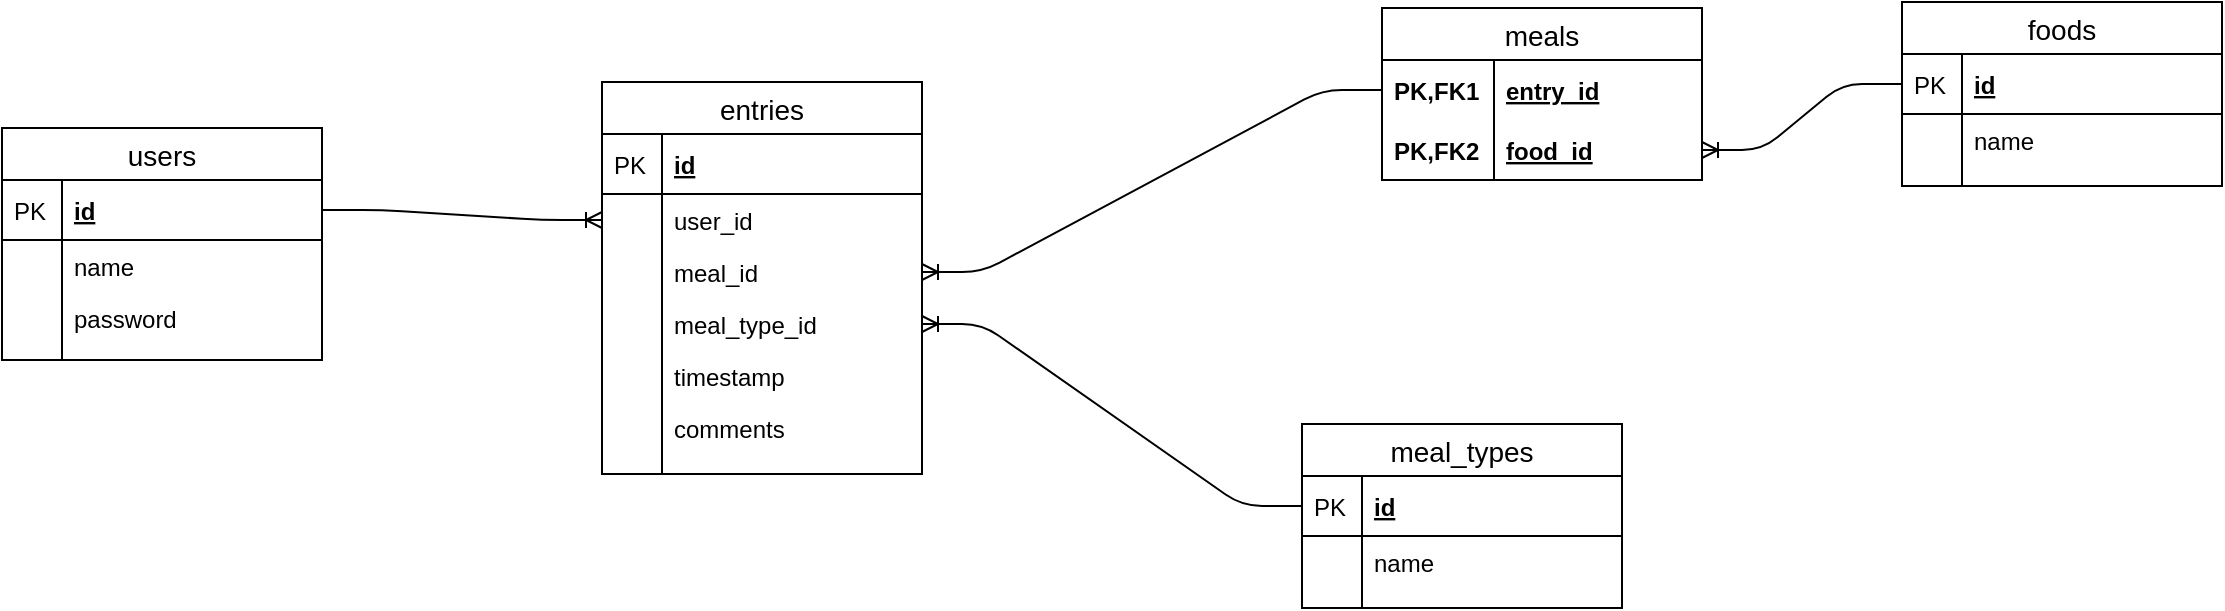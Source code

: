 <mxfile version="13.1.3" type="device"><diagram id="AUSp3-VLIz32UvZofQP3" name="Page-1"><mxGraphModel dx="1422" dy="794" grid="1" gridSize="10" guides="1" tooltips="1" connect="1" arrows="1" fold="1" page="1" pageScale="1" pageWidth="1920" pageHeight="1200" math="0" shadow="0"><root><mxCell id="0"/><mxCell id="1" parent="0"/><mxCell id="so7GtZIoi6t5G-OWX2BE-1" value="entries" style="swimlane;fontStyle=0;childLayout=stackLayout;horizontal=1;startSize=26;horizontalStack=0;resizeParent=1;resizeParentMax=0;resizeLast=0;collapsible=1;marginBottom=0;align=center;fontSize=14;" parent="1" vertex="1"><mxGeometry x="490" y="337" width="160" height="196" as="geometry"/></mxCell><mxCell id="so7GtZIoi6t5G-OWX2BE-2" value="id" style="shape=partialRectangle;top=0;left=0;right=0;bottom=1;align=left;verticalAlign=middle;fillColor=none;spacingLeft=34;spacingRight=4;overflow=hidden;rotatable=0;points=[[0,0.5],[1,0.5]];portConstraint=eastwest;dropTarget=0;fontStyle=5;fontSize=12;" parent="so7GtZIoi6t5G-OWX2BE-1" vertex="1"><mxGeometry y="26" width="160" height="30" as="geometry"/></mxCell><mxCell id="so7GtZIoi6t5G-OWX2BE-3" value="PK" style="shape=partialRectangle;top=0;left=0;bottom=0;fillColor=none;align=left;verticalAlign=middle;spacingLeft=4;spacingRight=4;overflow=hidden;rotatable=0;points=[];portConstraint=eastwest;part=1;fontSize=12;" parent="so7GtZIoi6t5G-OWX2BE-2" vertex="1" connectable="0"><mxGeometry width="30" height="30" as="geometry"/></mxCell><mxCell id="so7GtZIoi6t5G-OWX2BE-4" value="user_id" style="shape=partialRectangle;top=0;left=0;right=0;bottom=0;align=left;verticalAlign=top;fillColor=none;spacingLeft=34;spacingRight=4;overflow=hidden;rotatable=0;points=[[0,0.5],[1,0.5]];portConstraint=eastwest;dropTarget=0;fontSize=12;" parent="so7GtZIoi6t5G-OWX2BE-1" vertex="1"><mxGeometry y="56" width="160" height="26" as="geometry"/></mxCell><mxCell id="so7GtZIoi6t5G-OWX2BE-5" value="" style="shape=partialRectangle;top=0;left=0;bottom=0;fillColor=none;align=left;verticalAlign=top;spacingLeft=4;spacingRight=4;overflow=hidden;rotatable=0;points=[];portConstraint=eastwest;part=1;fontSize=12;" parent="so7GtZIoi6t5G-OWX2BE-4" vertex="1" connectable="0"><mxGeometry width="30" height="26" as="geometry"/></mxCell><mxCell id="1WoCbwqf0UjiaoNfpJb4-1" value="meal_id&#xA;" style="shape=partialRectangle;top=0;left=0;right=0;bottom=0;align=left;verticalAlign=top;fillColor=none;spacingLeft=34;spacingRight=4;overflow=hidden;rotatable=0;points=[[0,0.5],[1,0.5]];portConstraint=eastwest;dropTarget=0;fontSize=12;" vertex="1" parent="so7GtZIoi6t5G-OWX2BE-1"><mxGeometry y="82" width="160" height="26" as="geometry"/></mxCell><mxCell id="1WoCbwqf0UjiaoNfpJb4-2" value="" style="shape=partialRectangle;top=0;left=0;bottom=0;fillColor=none;align=left;verticalAlign=top;spacingLeft=4;spacingRight=4;overflow=hidden;rotatable=0;points=[];portConstraint=eastwest;part=1;fontSize=12;" vertex="1" connectable="0" parent="1WoCbwqf0UjiaoNfpJb4-1"><mxGeometry width="30" height="26" as="geometry"/></mxCell><mxCell id="1WoCbwqf0UjiaoNfpJb4-3" value="meal_type_id" style="shape=partialRectangle;top=0;left=0;right=0;bottom=0;align=left;verticalAlign=top;fillColor=none;spacingLeft=34;spacingRight=4;overflow=hidden;rotatable=0;points=[[0,0.5],[1,0.5]];portConstraint=eastwest;dropTarget=0;fontSize=12;" vertex="1" parent="so7GtZIoi6t5G-OWX2BE-1"><mxGeometry y="108" width="160" height="26" as="geometry"/></mxCell><mxCell id="1WoCbwqf0UjiaoNfpJb4-4" value="" style="shape=partialRectangle;top=0;left=0;bottom=0;fillColor=none;align=left;verticalAlign=top;spacingLeft=4;spacingRight=4;overflow=hidden;rotatable=0;points=[];portConstraint=eastwest;part=1;fontSize=12;" vertex="1" connectable="0" parent="1WoCbwqf0UjiaoNfpJb4-3"><mxGeometry width="30" height="26" as="geometry"/></mxCell><mxCell id="so7GtZIoi6t5G-OWX2BE-6" value="timestamp" style="shape=partialRectangle;top=0;left=0;right=0;bottom=0;align=left;verticalAlign=top;fillColor=none;spacingLeft=34;spacingRight=4;overflow=hidden;rotatable=0;points=[[0,0.5],[1,0.5]];portConstraint=eastwest;dropTarget=0;fontSize=12;" parent="so7GtZIoi6t5G-OWX2BE-1" vertex="1"><mxGeometry y="134" width="160" height="26" as="geometry"/></mxCell><mxCell id="so7GtZIoi6t5G-OWX2BE-7" value="" style="shape=partialRectangle;top=0;left=0;bottom=0;fillColor=none;align=left;verticalAlign=top;spacingLeft=4;spacingRight=4;overflow=hidden;rotatable=0;points=[];portConstraint=eastwest;part=1;fontSize=12;" parent="so7GtZIoi6t5G-OWX2BE-6" vertex="1" connectable="0"><mxGeometry width="30" height="26" as="geometry"/></mxCell><mxCell id="so7GtZIoi6t5G-OWX2BE-38" value="comments" style="shape=partialRectangle;top=0;left=0;right=0;bottom=0;align=left;verticalAlign=top;fillColor=none;spacingLeft=34;spacingRight=4;overflow=hidden;rotatable=0;points=[[0,0.5],[1,0.5]];portConstraint=eastwest;dropTarget=0;fontSize=12;" parent="so7GtZIoi6t5G-OWX2BE-1" vertex="1"><mxGeometry y="160" width="160" height="26" as="geometry"/></mxCell><mxCell id="so7GtZIoi6t5G-OWX2BE-39" value="" style="shape=partialRectangle;top=0;left=0;bottom=0;fillColor=none;align=left;verticalAlign=top;spacingLeft=4;spacingRight=4;overflow=hidden;rotatable=0;points=[];portConstraint=eastwest;part=1;fontSize=12;" parent="so7GtZIoi6t5G-OWX2BE-38" vertex="1" connectable="0"><mxGeometry width="30" height="26" as="geometry"/></mxCell><mxCell id="so7GtZIoi6t5G-OWX2BE-10" value="" style="shape=partialRectangle;top=0;left=0;right=0;bottom=0;align=left;verticalAlign=top;fillColor=none;spacingLeft=34;spacingRight=4;overflow=hidden;rotatable=0;points=[[0,0.5],[1,0.5]];portConstraint=eastwest;dropTarget=0;fontSize=12;" parent="so7GtZIoi6t5G-OWX2BE-1" vertex="1"><mxGeometry y="186" width="160" height="10" as="geometry"/></mxCell><mxCell id="so7GtZIoi6t5G-OWX2BE-11" value="" style="shape=partialRectangle;top=0;left=0;bottom=0;fillColor=none;align=left;verticalAlign=top;spacingLeft=4;spacingRight=4;overflow=hidden;rotatable=0;points=[];portConstraint=eastwest;part=1;fontSize=12;" parent="so7GtZIoi6t5G-OWX2BE-10" vertex="1" connectable="0"><mxGeometry width="30" height="10" as="geometry"/></mxCell><mxCell id="so7GtZIoi6t5G-OWX2BE-114" value="" style="edgeStyle=entityRelationEdgeStyle;fontSize=12;html=1;endArrow=ERoneToMany;" parent="1" source="so7GtZIoi6t5G-OWX2BE-13" target="so7GtZIoi6t5G-OWX2BE-4" edge="1"><mxGeometry width="100" height="100" relative="1" as="geometry"><mxPoint x="280" y="374" as="sourcePoint"/><mxPoint x="380" y="274" as="targetPoint"/></mxGeometry></mxCell><mxCell id="so7GtZIoi6t5G-OWX2BE-120" value="" style="edgeStyle=entityRelationEdgeStyle;fontSize=12;html=1;endArrow=ERoneToMany;" parent="1" source="so7GtZIoi6t5G-OWX2BE-78" target="1WoCbwqf0UjiaoNfpJb4-3" edge="1"><mxGeometry width="100" height="100" relative="1" as="geometry"><mxPoint x="1360" y="270" as="sourcePoint"/><mxPoint x="950" y="480" as="targetPoint"/></mxGeometry></mxCell><mxCell id="so7GtZIoi6t5G-OWX2BE-121" value="" style="edgeStyle=entityRelationEdgeStyle;fontSize=12;html=1;endArrow=ERoneToMany;" parent="1" source="so7GtZIoi6t5G-OWX2BE-89" target="1WoCbwqf0UjiaoNfpJb4-1" edge="1"><mxGeometry width="100" height="100" relative="1" as="geometry"><mxPoint x="1050" y="100" as="sourcePoint"/><mxPoint x="930" y="341" as="targetPoint"/></mxGeometry></mxCell><mxCell id="so7GtZIoi6t5G-OWX2BE-122" value="" style="edgeStyle=entityRelationEdgeStyle;fontSize=12;html=1;endArrow=ERoneToMany;" parent="1" source="so7GtZIoi6t5G-OWX2BE-104" target="so7GtZIoi6t5G-OWX2BE-91" edge="1"><mxGeometry width="100" height="100" relative="1" as="geometry"><mxPoint x="1370" y="340" as="sourcePoint"/><mxPoint x="1470" y="240" as="targetPoint"/></mxGeometry></mxCell><mxCell id="so7GtZIoi6t5G-OWX2BE-77" value="meal_types" style="swimlane;fontStyle=0;childLayout=stackLayout;horizontal=1;startSize=26;horizontalStack=0;resizeParent=1;resizeParentMax=0;resizeLast=0;collapsible=1;marginBottom=0;align=center;fontSize=14;" parent="1" vertex="1"><mxGeometry x="840" y="508" width="160" height="92" as="geometry"/></mxCell><mxCell id="so7GtZIoi6t5G-OWX2BE-78" value="id" style="shape=partialRectangle;top=0;left=0;right=0;bottom=1;align=left;verticalAlign=middle;fillColor=none;spacingLeft=34;spacingRight=4;overflow=hidden;rotatable=0;points=[[0,0.5],[1,0.5]];portConstraint=eastwest;dropTarget=0;fontStyle=5;fontSize=12;" parent="so7GtZIoi6t5G-OWX2BE-77" vertex="1"><mxGeometry y="26" width="160" height="30" as="geometry"/></mxCell><mxCell id="so7GtZIoi6t5G-OWX2BE-79" value="PK" style="shape=partialRectangle;top=0;left=0;bottom=0;fillColor=none;align=left;verticalAlign=middle;spacingLeft=4;spacingRight=4;overflow=hidden;rotatable=0;points=[];portConstraint=eastwest;part=1;fontSize=12;" parent="so7GtZIoi6t5G-OWX2BE-78" vertex="1" connectable="0"><mxGeometry width="30" height="30" as="geometry"/></mxCell><mxCell id="so7GtZIoi6t5G-OWX2BE-80" value="name" style="shape=partialRectangle;top=0;left=0;right=0;bottom=0;align=left;verticalAlign=top;fillColor=none;spacingLeft=34;spacingRight=4;overflow=hidden;rotatable=0;points=[[0,0.5],[1,0.5]];portConstraint=eastwest;dropTarget=0;fontSize=12;" parent="so7GtZIoi6t5G-OWX2BE-77" vertex="1"><mxGeometry y="56" width="160" height="26" as="geometry"/></mxCell><mxCell id="so7GtZIoi6t5G-OWX2BE-81" value="" style="shape=partialRectangle;top=0;left=0;bottom=0;fillColor=none;align=left;verticalAlign=top;spacingLeft=4;spacingRight=4;overflow=hidden;rotatable=0;points=[];portConstraint=eastwest;part=1;fontSize=12;" parent="so7GtZIoi6t5G-OWX2BE-80" vertex="1" connectable="0"><mxGeometry width="30" height="26" as="geometry"/></mxCell><mxCell id="so7GtZIoi6t5G-OWX2BE-86" value="" style="shape=partialRectangle;top=0;left=0;right=0;bottom=0;align=left;verticalAlign=top;fillColor=none;spacingLeft=34;spacingRight=4;overflow=hidden;rotatable=0;points=[[0,0.5],[1,0.5]];portConstraint=eastwest;dropTarget=0;fontSize=12;" parent="so7GtZIoi6t5G-OWX2BE-77" vertex="1"><mxGeometry y="82" width="160" height="10" as="geometry"/></mxCell><mxCell id="so7GtZIoi6t5G-OWX2BE-87" value="" style="shape=partialRectangle;top=0;left=0;bottom=0;fillColor=none;align=left;verticalAlign=top;spacingLeft=4;spacingRight=4;overflow=hidden;rotatable=0;points=[];portConstraint=eastwest;part=1;fontSize=12;" parent="so7GtZIoi6t5G-OWX2BE-86" vertex="1" connectable="0"><mxGeometry width="30" height="10" as="geometry"/></mxCell><mxCell id="so7GtZIoi6t5G-OWX2BE-88" value="meals" style="swimlane;fontStyle=0;childLayout=stackLayout;horizontal=1;startSize=26;horizontalStack=0;resizeParent=1;resizeParentMax=0;resizeLast=0;collapsible=1;marginBottom=0;align=center;fontSize=14;" parent="1" vertex="1"><mxGeometry x="880" y="300" width="160" height="86" as="geometry"/></mxCell><mxCell id="so7GtZIoi6t5G-OWX2BE-89" value="entry_id" style="shape=partialRectangle;top=0;left=0;right=0;bottom=0;align=left;verticalAlign=middle;fillColor=none;spacingLeft=60;spacingRight=4;overflow=hidden;rotatable=0;points=[[0,0.5],[1,0.5]];portConstraint=eastwest;dropTarget=0;fontStyle=5;fontSize=12;" parent="so7GtZIoi6t5G-OWX2BE-88" vertex="1"><mxGeometry y="26" width="160" height="30" as="geometry"/></mxCell><mxCell id="so7GtZIoi6t5G-OWX2BE-90" value="PK,FK1" style="shape=partialRectangle;fontStyle=1;top=0;left=0;bottom=0;fillColor=none;align=left;verticalAlign=middle;spacingLeft=4;spacingRight=4;overflow=hidden;rotatable=0;points=[];portConstraint=eastwest;part=1;fontSize=12;" parent="so7GtZIoi6t5G-OWX2BE-89" vertex="1" connectable="0"><mxGeometry width="56" height="30" as="geometry"/></mxCell><mxCell id="so7GtZIoi6t5G-OWX2BE-91" value="food_id" style="shape=partialRectangle;top=0;left=0;right=0;bottom=1;align=left;verticalAlign=middle;fillColor=none;spacingLeft=60;spacingRight=4;overflow=hidden;rotatable=0;points=[[0,0.5],[1,0.5]];portConstraint=eastwest;dropTarget=0;fontStyle=5;fontSize=12;" parent="so7GtZIoi6t5G-OWX2BE-88" vertex="1"><mxGeometry y="56" width="160" height="30" as="geometry"/></mxCell><mxCell id="so7GtZIoi6t5G-OWX2BE-92" value="PK,FK2" style="shape=partialRectangle;fontStyle=1;top=0;left=0;bottom=0;fillColor=none;align=left;verticalAlign=middle;spacingLeft=4;spacingRight=4;overflow=hidden;rotatable=0;points=[];portConstraint=eastwest;part=1;fontSize=12;" parent="so7GtZIoi6t5G-OWX2BE-91" vertex="1" connectable="0"><mxGeometry width="56" height="30" as="geometry"/></mxCell><mxCell id="so7GtZIoi6t5G-OWX2BE-103" value="foods" style="swimlane;fontStyle=0;childLayout=stackLayout;horizontal=1;startSize=26;horizontalStack=0;resizeParent=1;resizeParentMax=0;resizeLast=0;collapsible=1;marginBottom=0;align=center;fontSize=14;" parent="1" vertex="1"><mxGeometry x="1140" y="297" width="160" height="92" as="geometry"/></mxCell><mxCell id="so7GtZIoi6t5G-OWX2BE-104" value="id" style="shape=partialRectangle;top=0;left=0;right=0;bottom=1;align=left;verticalAlign=middle;fillColor=none;spacingLeft=34;spacingRight=4;overflow=hidden;rotatable=0;points=[[0,0.5],[1,0.5]];portConstraint=eastwest;dropTarget=0;fontStyle=5;fontSize=12;" parent="so7GtZIoi6t5G-OWX2BE-103" vertex="1"><mxGeometry y="26" width="160" height="30" as="geometry"/></mxCell><mxCell id="so7GtZIoi6t5G-OWX2BE-105" value="PK" style="shape=partialRectangle;top=0;left=0;bottom=0;fillColor=none;align=left;verticalAlign=middle;spacingLeft=4;spacingRight=4;overflow=hidden;rotatable=0;points=[];portConstraint=eastwest;part=1;fontSize=12;" parent="so7GtZIoi6t5G-OWX2BE-104" vertex="1" connectable="0"><mxGeometry width="30" height="30" as="geometry"/></mxCell><mxCell id="so7GtZIoi6t5G-OWX2BE-106" value="name" style="shape=partialRectangle;top=0;left=0;right=0;bottom=0;align=left;verticalAlign=top;fillColor=none;spacingLeft=34;spacingRight=4;overflow=hidden;rotatable=0;points=[[0,0.5],[1,0.5]];portConstraint=eastwest;dropTarget=0;fontSize=12;" parent="so7GtZIoi6t5G-OWX2BE-103" vertex="1"><mxGeometry y="56" width="160" height="26" as="geometry"/></mxCell><mxCell id="so7GtZIoi6t5G-OWX2BE-107" value="" style="shape=partialRectangle;top=0;left=0;bottom=0;fillColor=none;align=left;verticalAlign=top;spacingLeft=4;spacingRight=4;overflow=hidden;rotatable=0;points=[];portConstraint=eastwest;part=1;fontSize=12;" parent="so7GtZIoi6t5G-OWX2BE-106" vertex="1" connectable="0"><mxGeometry width="30" height="26" as="geometry"/></mxCell><mxCell id="so7GtZIoi6t5G-OWX2BE-112" value="" style="shape=partialRectangle;top=0;left=0;right=0;bottom=0;align=left;verticalAlign=top;fillColor=none;spacingLeft=34;spacingRight=4;overflow=hidden;rotatable=0;points=[[0,0.5],[1,0.5]];portConstraint=eastwest;dropTarget=0;fontSize=12;" parent="so7GtZIoi6t5G-OWX2BE-103" vertex="1"><mxGeometry y="82" width="160" height="10" as="geometry"/></mxCell><mxCell id="so7GtZIoi6t5G-OWX2BE-113" value="" style="shape=partialRectangle;top=0;left=0;bottom=0;fillColor=none;align=left;verticalAlign=top;spacingLeft=4;spacingRight=4;overflow=hidden;rotatable=0;points=[];portConstraint=eastwest;part=1;fontSize=12;" parent="so7GtZIoi6t5G-OWX2BE-112" vertex="1" connectable="0"><mxGeometry width="30" height="10" as="geometry"/></mxCell><mxCell id="so7GtZIoi6t5G-OWX2BE-12" value="users" style="swimlane;fontStyle=0;childLayout=stackLayout;horizontal=1;startSize=26;horizontalStack=0;resizeParent=1;resizeParentMax=0;resizeLast=0;collapsible=1;marginBottom=0;align=center;fontSize=14;" parent="1" vertex="1"><mxGeometry x="190" y="360" width="160" height="116" as="geometry"/></mxCell><mxCell id="so7GtZIoi6t5G-OWX2BE-13" value="id" style="shape=partialRectangle;top=0;left=0;right=0;bottom=1;align=left;verticalAlign=middle;fillColor=none;spacingLeft=34;spacingRight=4;overflow=hidden;rotatable=0;points=[[0,0.5],[1,0.5]];portConstraint=eastwest;dropTarget=0;fontStyle=5;fontSize=12;" parent="so7GtZIoi6t5G-OWX2BE-12" vertex="1"><mxGeometry y="26" width="160" height="30" as="geometry"/></mxCell><mxCell id="so7GtZIoi6t5G-OWX2BE-14" value="PK" style="shape=partialRectangle;top=0;left=0;bottom=0;fillColor=none;align=left;verticalAlign=middle;spacingLeft=4;spacingRight=4;overflow=hidden;rotatable=0;points=[];portConstraint=eastwest;part=1;fontSize=12;" parent="so7GtZIoi6t5G-OWX2BE-13" vertex="1" connectable="0"><mxGeometry width="30" height="30" as="geometry"/></mxCell><mxCell id="so7GtZIoi6t5G-OWX2BE-15" value="name" style="shape=partialRectangle;top=0;left=0;right=0;bottom=0;align=left;verticalAlign=top;fillColor=none;spacingLeft=34;spacingRight=4;overflow=hidden;rotatable=0;points=[[0,0.5],[1,0.5]];portConstraint=eastwest;dropTarget=0;fontSize=12;" parent="so7GtZIoi6t5G-OWX2BE-12" vertex="1"><mxGeometry y="56" width="160" height="26" as="geometry"/></mxCell><mxCell id="so7GtZIoi6t5G-OWX2BE-16" value="" style="shape=partialRectangle;top=0;left=0;bottom=0;fillColor=none;align=left;verticalAlign=top;spacingLeft=4;spacingRight=4;overflow=hidden;rotatable=0;points=[];portConstraint=eastwest;part=1;fontSize=12;" parent="so7GtZIoi6t5G-OWX2BE-15" vertex="1" connectable="0"><mxGeometry width="30" height="26" as="geometry"/></mxCell><mxCell id="so7GtZIoi6t5G-OWX2BE-17" value="password" style="shape=partialRectangle;top=0;left=0;right=0;bottom=0;align=left;verticalAlign=top;fillColor=none;spacingLeft=34;spacingRight=4;overflow=hidden;rotatable=0;points=[[0,0.5],[1,0.5]];portConstraint=eastwest;dropTarget=0;fontSize=12;" parent="so7GtZIoi6t5G-OWX2BE-12" vertex="1"><mxGeometry y="82" width="160" height="26" as="geometry"/></mxCell><mxCell id="so7GtZIoi6t5G-OWX2BE-18" value="" style="shape=partialRectangle;top=0;left=0;bottom=0;fillColor=none;align=left;verticalAlign=top;spacingLeft=4;spacingRight=4;overflow=hidden;rotatable=0;points=[];portConstraint=eastwest;part=1;fontSize=12;" parent="so7GtZIoi6t5G-OWX2BE-17" vertex="1" connectable="0"><mxGeometry width="30" height="26" as="geometry"/></mxCell><mxCell id="so7GtZIoi6t5G-OWX2BE-21" value="" style="shape=partialRectangle;top=0;left=0;right=0;bottom=0;align=left;verticalAlign=top;fillColor=none;spacingLeft=34;spacingRight=4;overflow=hidden;rotatable=0;points=[[0,0.5],[1,0.5]];portConstraint=eastwest;dropTarget=0;fontSize=12;" parent="so7GtZIoi6t5G-OWX2BE-12" vertex="1"><mxGeometry y="108" width="160" height="8" as="geometry"/></mxCell><mxCell id="so7GtZIoi6t5G-OWX2BE-22" value="" style="shape=partialRectangle;top=0;left=0;bottom=0;fillColor=none;align=left;verticalAlign=top;spacingLeft=4;spacingRight=4;overflow=hidden;rotatable=0;points=[];portConstraint=eastwest;part=1;fontSize=12;" parent="so7GtZIoi6t5G-OWX2BE-21" vertex="1" connectable="0"><mxGeometry width="30" height="8" as="geometry"/></mxCell></root></mxGraphModel></diagram></mxfile>